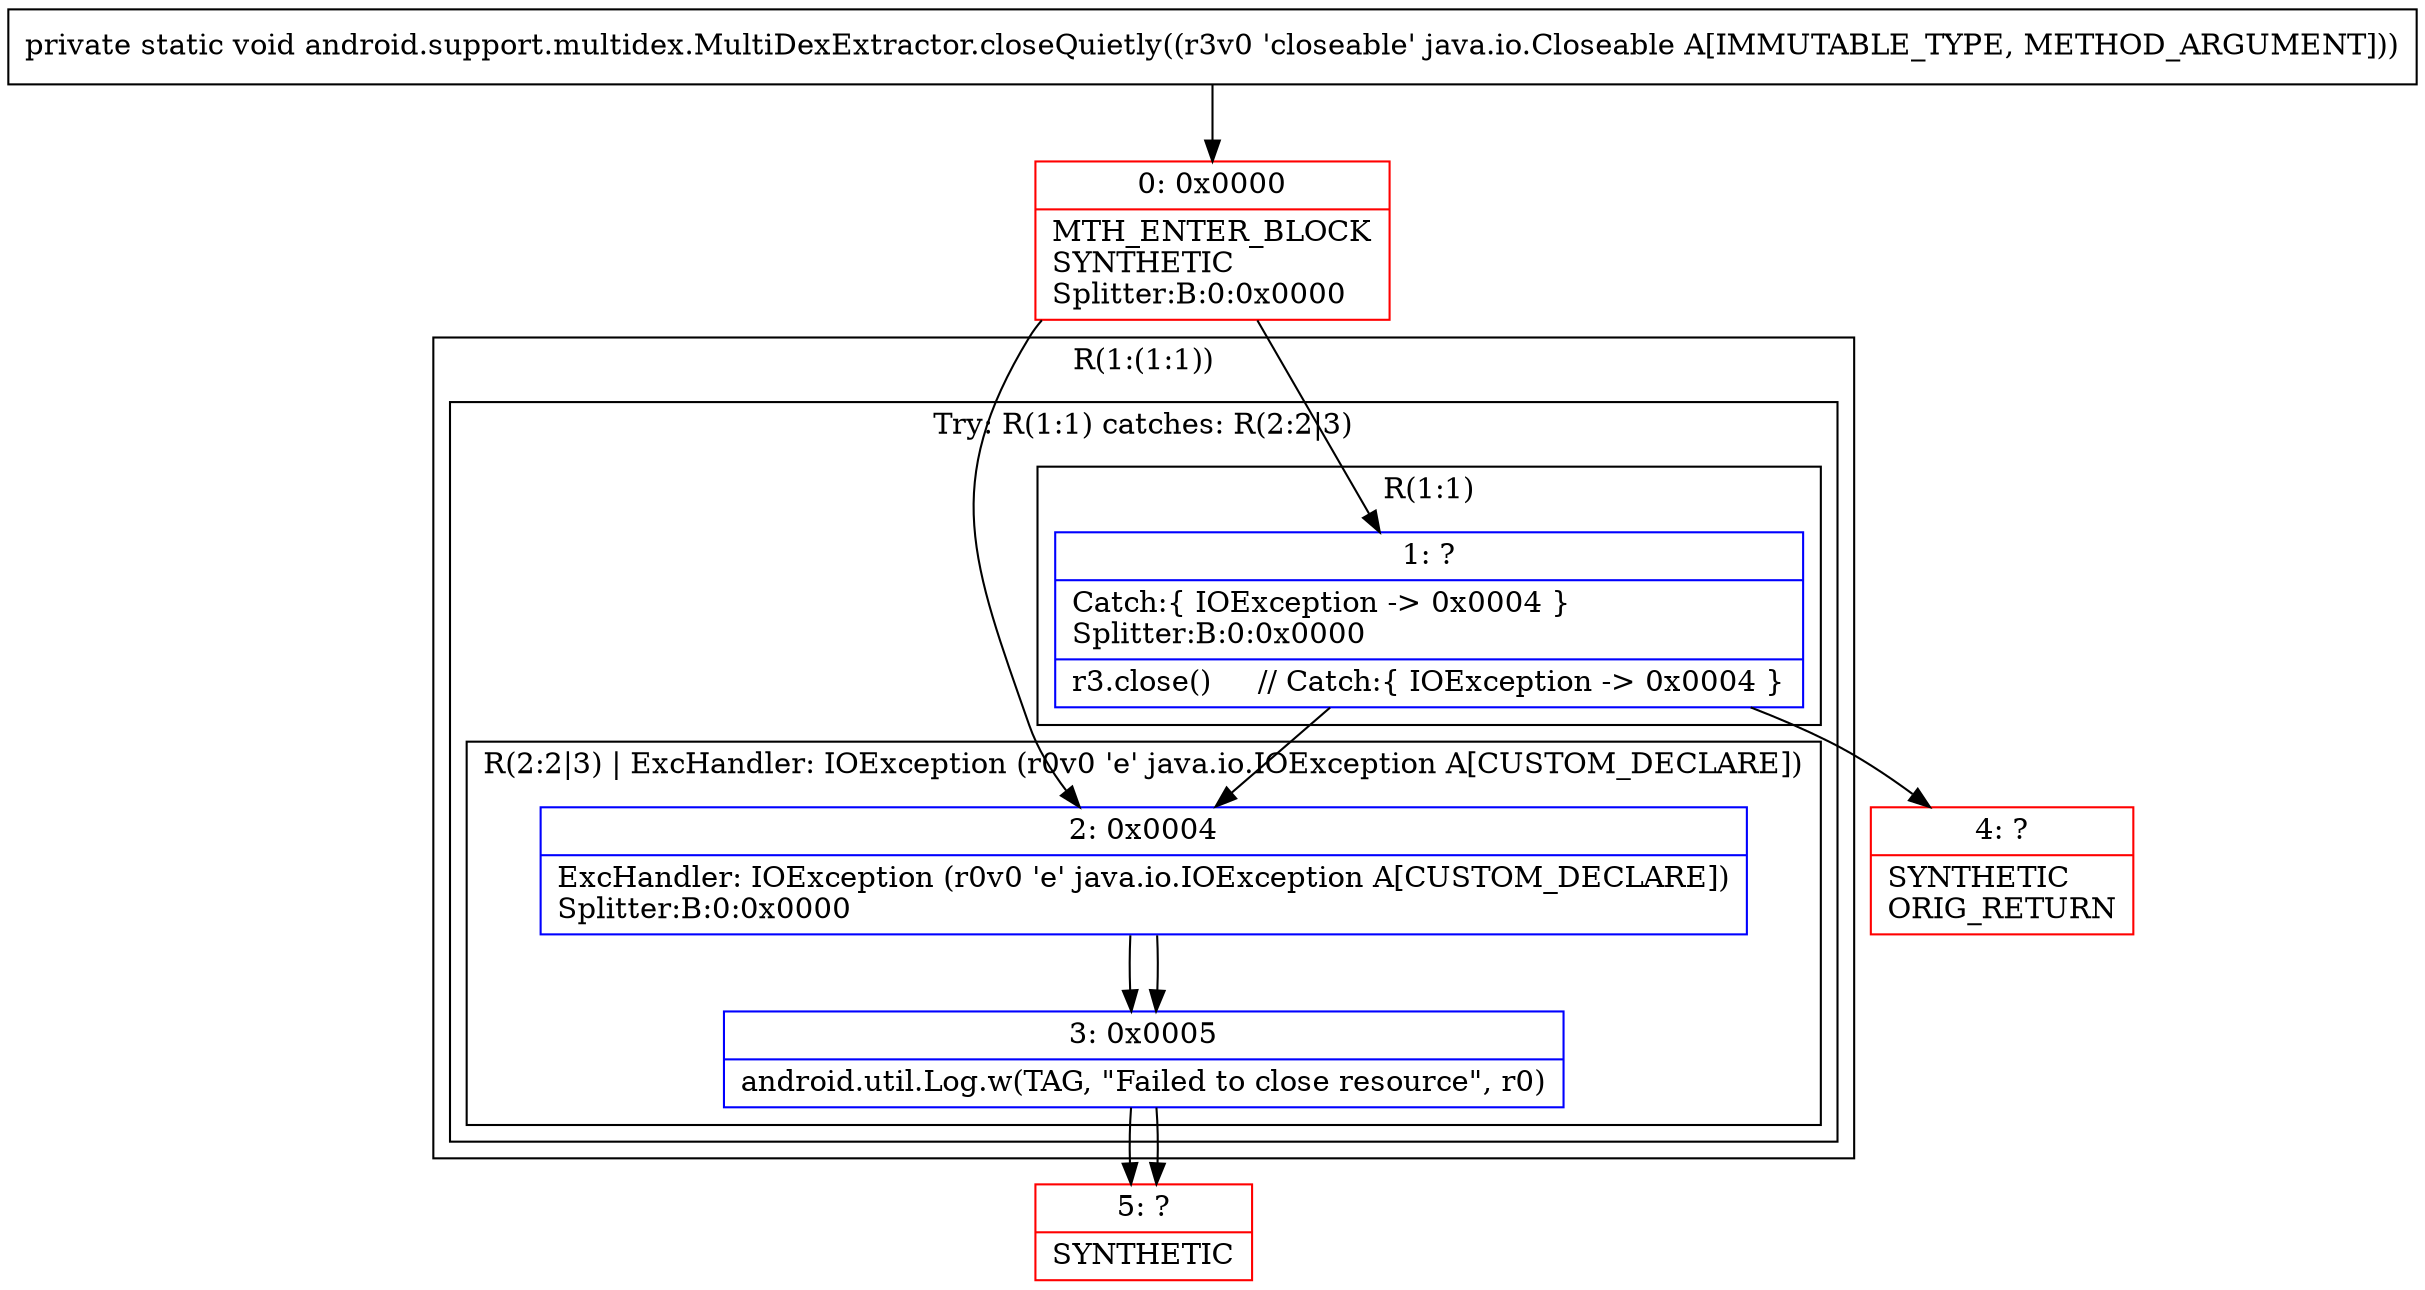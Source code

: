 digraph "CFG forandroid.support.multidex.MultiDexExtractor.closeQuietly(Ljava\/io\/Closeable;)V" {
subgraph cluster_Region_890563781 {
label = "R(1:(1:1))";
node [shape=record,color=blue];
subgraph cluster_TryCatchRegion_1336531458 {
label = "Try: R(1:1) catches: R(2:2|3)";
node [shape=record,color=blue];
subgraph cluster_Region_433706551 {
label = "R(1:1)";
node [shape=record,color=blue];
Node_1 [shape=record,label="{1\:\ ?|Catch:\{ IOException \-\> 0x0004 \}\lSplitter:B:0:0x0000\l|r3.close()     \/\/ Catch:\{ IOException \-\> 0x0004 \}\l}"];
}
subgraph cluster_Region_481880480 {
label = "R(2:2|3) | ExcHandler: IOException (r0v0 'e' java.io.IOException A[CUSTOM_DECLARE])\l";
node [shape=record,color=blue];
Node_2 [shape=record,label="{2\:\ 0x0004|ExcHandler: IOException (r0v0 'e' java.io.IOException A[CUSTOM_DECLARE])\lSplitter:B:0:0x0000\l}"];
Node_3 [shape=record,label="{3\:\ 0x0005|android.util.Log.w(TAG, \"Failed to close resource\", r0)\l}"];
}
}
}
subgraph cluster_Region_481880480 {
label = "R(2:2|3) | ExcHandler: IOException (r0v0 'e' java.io.IOException A[CUSTOM_DECLARE])\l";
node [shape=record,color=blue];
Node_2 [shape=record,label="{2\:\ 0x0004|ExcHandler: IOException (r0v0 'e' java.io.IOException A[CUSTOM_DECLARE])\lSplitter:B:0:0x0000\l}"];
Node_3 [shape=record,label="{3\:\ 0x0005|android.util.Log.w(TAG, \"Failed to close resource\", r0)\l}"];
}
Node_0 [shape=record,color=red,label="{0\:\ 0x0000|MTH_ENTER_BLOCK\lSYNTHETIC\lSplitter:B:0:0x0000\l}"];
Node_4 [shape=record,color=red,label="{4\:\ ?|SYNTHETIC\lORIG_RETURN\l}"];
Node_5 [shape=record,color=red,label="{5\:\ ?|SYNTHETIC\l}"];
MethodNode[shape=record,label="{private static void android.support.multidex.MultiDexExtractor.closeQuietly((r3v0 'closeable' java.io.Closeable A[IMMUTABLE_TYPE, METHOD_ARGUMENT])) }"];
MethodNode -> Node_0;
Node_1 -> Node_2;
Node_1 -> Node_4;
Node_2 -> Node_3;
Node_3 -> Node_5;
Node_2 -> Node_3;
Node_3 -> Node_5;
Node_0 -> Node_1;
Node_0 -> Node_2;
}

